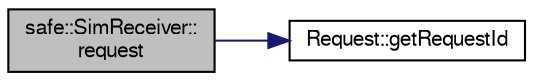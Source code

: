 digraph "safe::SimReceiver::request"
{
  bgcolor="transparent";
  edge [fontname="FreeSans",fontsize="10",labelfontname="FreeSans",labelfontsize="10"];
  node [fontname="FreeSans",fontsize="10",shape=record];
  rankdir="LR";
  Node1 [label="safe::SimReceiver::\lrequest",height=0.2,width=0.4,color="black", fillcolor="grey75", style="filled" fontcolor="black"];
  Node1 -> Node2 [color="midnightblue",fontsize="10",style="solid",fontname="FreeSans"];
  Node2 [label="Request::getRequestId",height=0.2,width=0.4,color="black",URL="$classRequest.html#a969a51620c5af946e295b911da503868"];
}
